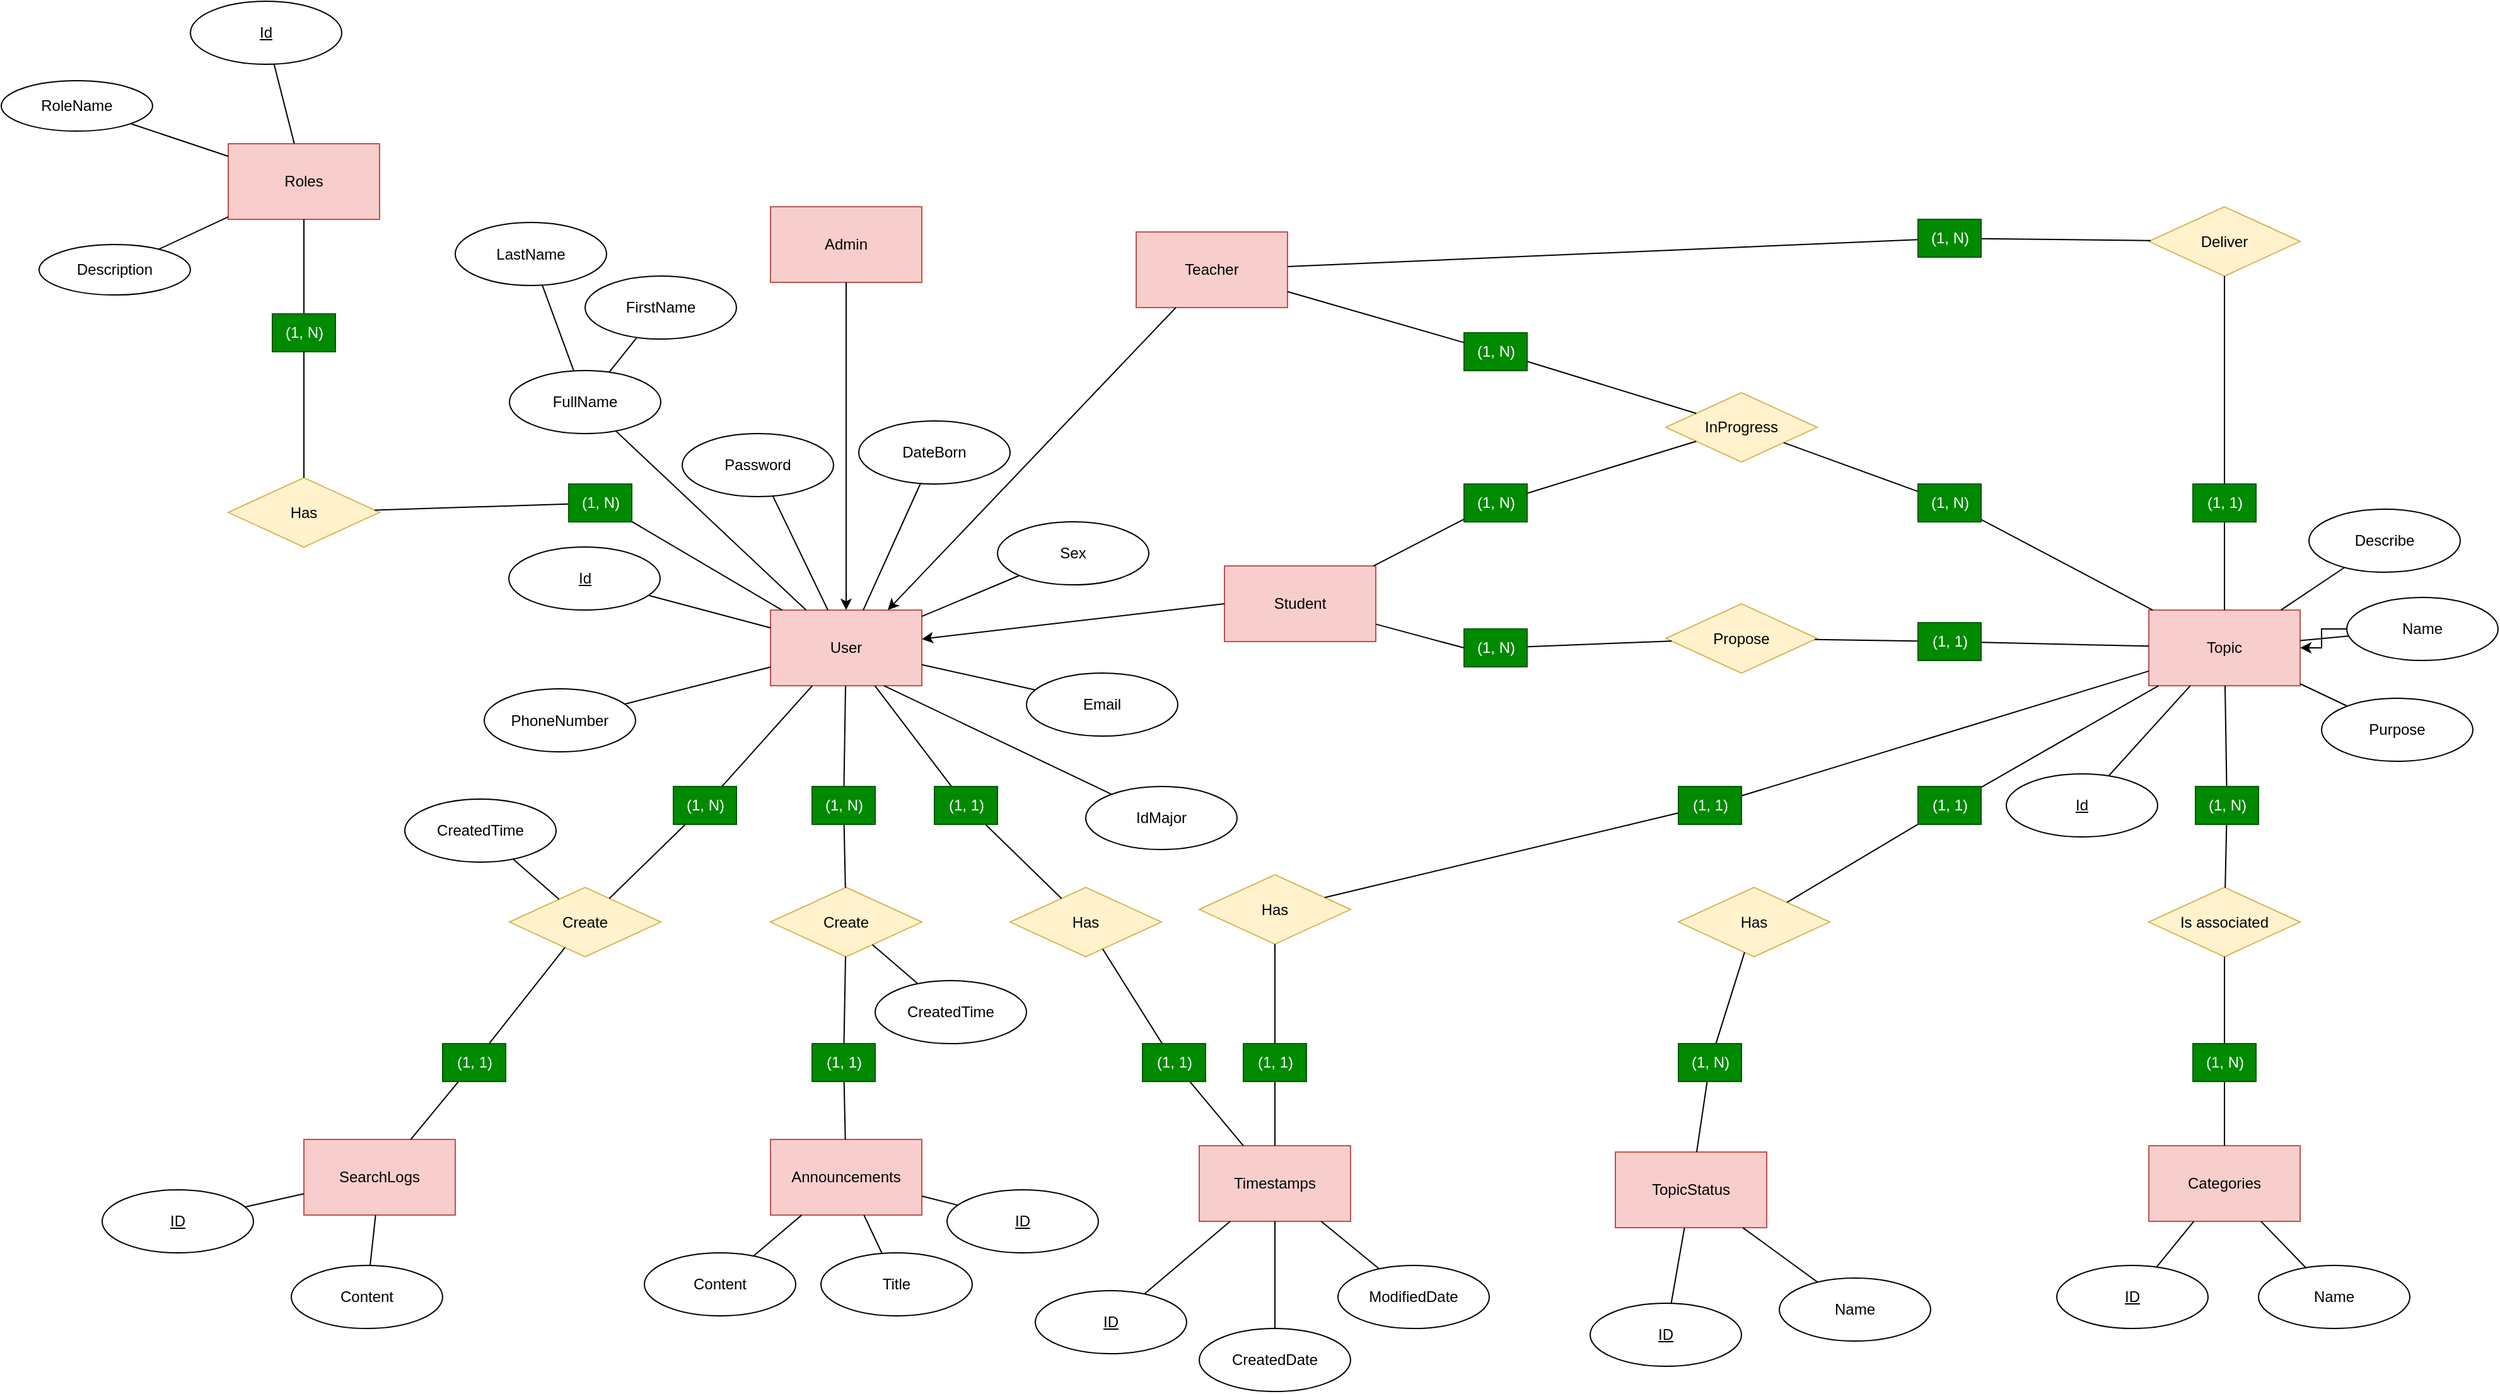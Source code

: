 <mxfile version="27.0.9">
  <diagram name="Trang-1" id="jspy14qL9236ISiQMJcs">
    <mxGraphModel dx="4851" dy="1464" grid="1" gridSize="10" guides="1" tooltips="1" connect="1" arrows="1" fold="1" page="1" pageScale="1" pageWidth="827" pageHeight="1169" math="0" shadow="0">
      <root>
        <mxCell id="0" />
        <mxCell id="1" parent="0" />
        <mxCell id="7lBcpjUwi6PKWLyO-9Ro-90" value="User" style="rounded=0;whiteSpace=wrap;html=1;fillColor=#f8cecc;strokeColor=#b85450;" parent="1" vertex="1">
          <mxGeometry x="-1700" y="543.04" width="120" height="60" as="geometry" />
        </mxCell>
        <mxCell id="7lBcpjUwi6PKWLyO-9Ro-91" value="Admin" style="rounded=0;whiteSpace=wrap;html=1;fillColor=#f8cecc;strokeColor=#b85450;" parent="1" vertex="1">
          <mxGeometry x="-1700" y="223.04" width="120" height="60" as="geometry" />
        </mxCell>
        <mxCell id="7lBcpjUwi6PKWLyO-9Ro-92" value="" style="endArrow=none;html=1;rounded=0;" parent="1" source="7lBcpjUwi6PKWLyO-9Ro-90" target="7lBcpjUwi6PKWLyO-9Ro-93" edge="1">
          <mxGeometry width="50" height="50" relative="1" as="geometry">
            <mxPoint x="-1620" y="542.04" as="sourcePoint" />
            <mxPoint x="-1520" y="503.04" as="targetPoint" />
          </mxGeometry>
        </mxCell>
        <mxCell id="7lBcpjUwi6PKWLyO-9Ro-93" value="&lt;u&gt;Id&lt;/u&gt;" style="ellipse;whiteSpace=wrap;html=1;" parent="1" vertex="1">
          <mxGeometry x="-1907.5" y="493.04" width="120" height="50" as="geometry" />
        </mxCell>
        <mxCell id="7lBcpjUwi6PKWLyO-9Ro-94" value="" style="endArrow=none;html=1;rounded=0;" parent="1" source="7lBcpjUwi6PKWLyO-9Ro-90" target="7lBcpjUwi6PKWLyO-9Ro-95" edge="1">
          <mxGeometry width="50" height="50" relative="1" as="geometry">
            <mxPoint x="-1630" y="613.04" as="sourcePoint" />
            <mxPoint x="-1540" y="703.04" as="targetPoint" />
          </mxGeometry>
        </mxCell>
        <mxCell id="7lBcpjUwi6PKWLyO-9Ro-95" value="FullName" style="ellipse;whiteSpace=wrap;html=1;" parent="1" vertex="1">
          <mxGeometry x="-1907" y="353.04" width="120" height="50" as="geometry" />
        </mxCell>
        <mxCell id="7lBcpjUwi6PKWLyO-9Ro-96" value="Email" style="ellipse;whiteSpace=wrap;html=1;" parent="1" vertex="1">
          <mxGeometry x="-1497" y="593.04" width="120" height="50" as="geometry" />
        </mxCell>
        <mxCell id="7lBcpjUwi6PKWLyO-9Ro-97" value="" style="endArrow=none;html=1;rounded=0;" parent="1" source="7lBcpjUwi6PKWLyO-9Ro-96" target="7lBcpjUwi6PKWLyO-9Ro-90" edge="1">
          <mxGeometry width="50" height="50" relative="1" as="geometry">
            <mxPoint x="-1721" y="695.04" as="sourcePoint" />
            <mxPoint x="-1670" y="603.04" as="targetPoint" />
          </mxGeometry>
        </mxCell>
        <mxCell id="7lBcpjUwi6PKWLyO-9Ro-98" value="Sex" style="ellipse;whiteSpace=wrap;html=1;" parent="1" vertex="1">
          <mxGeometry x="-1520" y="473.04" width="120" height="50" as="geometry" />
        </mxCell>
        <mxCell id="7lBcpjUwi6PKWLyO-9Ro-99" value="" style="endArrow=none;html=1;rounded=0;" parent="1" source="7lBcpjUwi6PKWLyO-9Ro-98" target="7lBcpjUwi6PKWLyO-9Ro-90" edge="1">
          <mxGeometry width="50" height="50" relative="1" as="geometry">
            <mxPoint x="-1751" y="475.04" as="sourcePoint" />
            <mxPoint x="-1657" y="533.04" as="targetPoint" />
          </mxGeometry>
        </mxCell>
        <mxCell id="7lBcpjUwi6PKWLyO-9Ro-100" value="DateBorn" style="ellipse;whiteSpace=wrap;html=1;" parent="1" vertex="1">
          <mxGeometry x="-1630" y="393.04" width="120" height="50" as="geometry" />
        </mxCell>
        <mxCell id="7lBcpjUwi6PKWLyO-9Ro-101" value="" style="endArrow=none;html=1;rounded=0;" parent="1" source="7lBcpjUwi6PKWLyO-9Ro-100" target="7lBcpjUwi6PKWLyO-9Ro-90" edge="1">
          <mxGeometry width="50" height="50" relative="1" as="geometry">
            <mxPoint x="-1791" y="655.04" as="sourcePoint" />
            <mxPoint x="-1697" y="563.04" as="targetPoint" />
          </mxGeometry>
        </mxCell>
        <mxCell id="7lBcpjUwi6PKWLyO-9Ro-104" value="Student" style="rounded=0;whiteSpace=wrap;html=1;fillColor=#f8cecc;strokeColor=#b85450;" parent="1" vertex="1">
          <mxGeometry x="-1340" y="508.04" width="120" height="60" as="geometry" />
        </mxCell>
        <mxCell id="7lBcpjUwi6PKWLyO-9Ro-105" value="Teacher" style="whiteSpace=wrap;html=1;fillColor=#f8cecc;strokeColor=#b85450;" parent="1" vertex="1">
          <mxGeometry x="-1410" y="243.04" width="120" height="60" as="geometry" />
        </mxCell>
        <mxCell id="7lBcpjUwi6PKWLyO-9Ro-106" value="" style="endArrow=none;html=1;rounded=0;" parent="1" source="7lBcpjUwi6PKWLyO-9Ro-90" target="7lBcpjUwi6PKWLyO-9Ro-107" edge="1">
          <mxGeometry width="50" height="50" relative="1" as="geometry">
            <mxPoint x="-1660" y="543.04" as="sourcePoint" />
            <mxPoint x="-1560" y="504.04" as="targetPoint" />
          </mxGeometry>
        </mxCell>
        <mxCell id="7lBcpjUwi6PKWLyO-9Ro-107" value="Password" style="ellipse;whiteSpace=wrap;html=1;" parent="1" vertex="1">
          <mxGeometry x="-1770" y="403.04" width="120" height="50" as="geometry" />
        </mxCell>
        <mxCell id="7lBcpjUwi6PKWLyO-9Ro-110" value="IdMajor" style="ellipse;whiteSpace=wrap;html=1;" parent="1" vertex="1">
          <mxGeometry x="-1450" y="683.04" width="120" height="50" as="geometry" />
        </mxCell>
        <mxCell id="7lBcpjUwi6PKWLyO-9Ro-111" value="" style="endArrow=none;html=1;rounded=0;exitX=0.75;exitY=1;exitDx=0;exitDy=0;" parent="1" source="7lBcpjUwi6PKWLyO-9Ro-90" target="7lBcpjUwi6PKWLyO-9Ro-110" edge="1">
          <mxGeometry width="50" height="50" relative="1" as="geometry">
            <mxPoint x="-1337" y="753.04" as="sourcePoint" />
            <mxPoint x="-1180" y="363.04" as="targetPoint" />
          </mxGeometry>
        </mxCell>
        <mxCell id="7lBcpjUwi6PKWLyO-9Ro-112" value="" style="endArrow=classic;html=1;rounded=0;" parent="1" source="7lBcpjUwi6PKWLyO-9Ro-105" edge="1">
          <mxGeometry width="50" height="50" relative="1" as="geometry">
            <mxPoint x="-1420" y="773.04" as="sourcePoint" />
            <mxPoint x="-1607" y="543.04" as="targetPoint" />
          </mxGeometry>
        </mxCell>
        <mxCell id="7lBcpjUwi6PKWLyO-9Ro-113" value="" style="endArrow=classic;html=1;rounded=0;exitX=0;exitY=0.5;exitDx=0;exitDy=0;" parent="1" source="7lBcpjUwi6PKWLyO-9Ro-104" target="7lBcpjUwi6PKWLyO-9Ro-90" edge="1">
          <mxGeometry width="50" height="50" relative="1" as="geometry">
            <mxPoint x="-1410" y="483.04" as="sourcePoint" />
            <mxPoint x="-1570" y="553.04" as="targetPoint" />
          </mxGeometry>
        </mxCell>
        <mxCell id="7lBcpjUwi6PKWLyO-9Ro-114" value="Deliver" style="rhombus;whiteSpace=wrap;html=1;fillColor=#fff2cc;strokeColor=#d6b656;" parent="1" vertex="1">
          <mxGeometry x="-607" y="223.04" width="120" height="55" as="geometry" />
        </mxCell>
        <mxCell id="7lBcpjUwi6PKWLyO-9Ro-115" value="" style="endArrow=classic;html=1;rounded=0;" parent="1" source="7lBcpjUwi6PKWLyO-9Ro-91" target="7lBcpjUwi6PKWLyO-9Ro-90" edge="1">
          <mxGeometry width="50" height="50" relative="1" as="geometry">
            <mxPoint x="-1397" y="483.04" as="sourcePoint" />
            <mxPoint x="-1587" y="533.04" as="targetPoint" />
          </mxGeometry>
        </mxCell>
        <mxCell id="7lBcpjUwi6PKWLyO-9Ro-116" value="Topic" style="rounded=0;whiteSpace=wrap;html=1;fillColor=#f8cecc;strokeColor=#b85450;" parent="1" vertex="1">
          <mxGeometry x="-607" y="543.04" width="120" height="60" as="geometry" />
        </mxCell>
        <mxCell id="7lBcpjUwi6PKWLyO-9Ro-117" value="" style="endArrow=none;html=1;rounded=0;" parent="1" source="7lBcpjUwi6PKWLyO-9Ro-116" target="7lBcpjUwi6PKWLyO-9Ro-118" edge="1">
          <mxGeometry width="50" height="50" relative="1" as="geometry">
            <mxPoint x="-970" y="603.04" as="sourcePoint" />
            <mxPoint x="-870" y="564.04" as="targetPoint" />
          </mxGeometry>
        </mxCell>
        <mxCell id="7lBcpjUwi6PKWLyO-9Ro-118" value="&lt;u&gt;Id&lt;/u&gt;" style="ellipse;whiteSpace=wrap;html=1;" parent="1" vertex="1">
          <mxGeometry x="-720" y="673.04" width="120" height="50" as="geometry" />
        </mxCell>
        <mxCell id="7lBcpjUwi6PKWLyO-9Ro-119" value="" style="endArrow=none;html=1;rounded=0;" parent="1" source="7lBcpjUwi6PKWLyO-9Ro-116" target="7lBcpjUwi6PKWLyO-9Ro-120" edge="1">
          <mxGeometry width="50" height="50" relative="1" as="geometry">
            <mxPoint x="-997" y="623.04" as="sourcePoint" />
            <mxPoint x="-750" y="683.04" as="targetPoint" />
          </mxGeometry>
        </mxCell>
        <mxCell id="LtdSx5ROrO8VcG1zq-1t-5" value="" style="edgeStyle=orthogonalEdgeStyle;rounded=0;orthogonalLoop=1;jettySize=auto;html=1;" parent="1" source="7lBcpjUwi6PKWLyO-9Ro-120" target="7lBcpjUwi6PKWLyO-9Ro-116" edge="1">
          <mxGeometry relative="1" as="geometry" />
        </mxCell>
        <mxCell id="7lBcpjUwi6PKWLyO-9Ro-120" value="Name" style="ellipse;whiteSpace=wrap;html=1;" parent="1" vertex="1">
          <mxGeometry x="-450" y="533.04" width="120" height="50" as="geometry" />
        </mxCell>
        <mxCell id="7lBcpjUwi6PKWLyO-9Ro-121" value="" style="endArrow=none;html=1;rounded=0;" parent="1" source="7lBcpjUwi6PKWLyO-9Ro-116" target="7lBcpjUwi6PKWLyO-9Ro-122" edge="1">
          <mxGeometry width="50" height="50" relative="1" as="geometry">
            <mxPoint x="-1107" y="643.04" as="sourcePoint" />
            <mxPoint x="-860" y="703.04" as="targetPoint" />
          </mxGeometry>
        </mxCell>
        <mxCell id="7lBcpjUwi6PKWLyO-9Ro-122" value="Purpose" style="ellipse;whiteSpace=wrap;html=1;" parent="1" vertex="1">
          <mxGeometry x="-470" y="613.04" width="120" height="50" as="geometry" />
        </mxCell>
        <mxCell id="7lBcpjUwi6PKWLyO-9Ro-123" value="" style="endArrow=none;html=1;rounded=0;" parent="1" source="7lBcpjUwi6PKWLyO-9Ro-116" target="7lBcpjUwi6PKWLyO-9Ro-124" edge="1">
          <mxGeometry width="50" height="50" relative="1" as="geometry">
            <mxPoint x="-1027" y="643.04" as="sourcePoint" />
            <mxPoint x="-920" y="733.04" as="targetPoint" />
          </mxGeometry>
        </mxCell>
        <mxCell id="7lBcpjUwi6PKWLyO-9Ro-124" value="Describe" style="ellipse;whiteSpace=wrap;html=1;" parent="1" vertex="1">
          <mxGeometry x="-480" y="463.04" width="120" height="50" as="geometry" />
        </mxCell>
        <mxCell id="7lBcpjUwi6PKWLyO-9Ro-125" value="" style="endArrow=none;html=1;rounded=0;" parent="1" source="7lBcpjUwi6PKWLyO-9Ro-204" target="7lBcpjUwi6PKWLyO-9Ro-114" edge="1">
          <mxGeometry width="50" height="50" relative="1" as="geometry">
            <mxPoint x="-1267" y="463.04" as="sourcePoint" />
            <mxPoint x="-1294" y="523.04" as="targetPoint" />
          </mxGeometry>
        </mxCell>
        <mxCell id="7lBcpjUwi6PKWLyO-9Ro-126" value="" style="endArrow=none;html=1;rounded=0;" parent="1" source="7lBcpjUwi6PKWLyO-9Ro-206" target="7lBcpjUwi6PKWLyO-9Ro-114" edge="1">
          <mxGeometry width="50" height="50" relative="1" as="geometry">
            <mxPoint x="-1047" y="573.04" as="sourcePoint" />
            <mxPoint x="-1117" y="473.04" as="targetPoint" />
          </mxGeometry>
        </mxCell>
        <mxCell id="7lBcpjUwi6PKWLyO-9Ro-127" value="InProgress" style="rhombus;whiteSpace=wrap;html=1;fillColor=#fff2cc;strokeColor=#d6b656;" parent="1" vertex="1">
          <mxGeometry x="-990" y="370.54" width="120" height="55" as="geometry" />
        </mxCell>
        <mxCell id="7lBcpjUwi6PKWLyO-9Ro-128" value="" style="endArrow=none;html=1;rounded=0;" parent="1" source="7lBcpjUwi6PKWLyO-9Ro-198" target="7lBcpjUwi6PKWLyO-9Ro-127" edge="1">
          <mxGeometry width="50" height="50" relative="1" as="geometry">
            <mxPoint x="-1417" y="550.54" as="sourcePoint" />
            <mxPoint x="-1434" y="610.54" as="targetPoint" />
          </mxGeometry>
        </mxCell>
        <mxCell id="7lBcpjUwi6PKWLyO-9Ro-129" value="" style="endArrow=none;html=1;rounded=0;" parent="1" source="7lBcpjUwi6PKWLyO-9Ro-202" target="7lBcpjUwi6PKWLyO-9Ro-127" edge="1">
          <mxGeometry width="50" height="50" relative="1" as="geometry">
            <mxPoint x="-1206.5" y="665.54" as="sourcePoint" />
            <mxPoint x="-1207.5" y="578.04" as="targetPoint" />
          </mxGeometry>
        </mxCell>
        <mxCell id="7lBcpjUwi6PKWLyO-9Ro-130" value="" style="endArrow=none;html=1;rounded=0;" parent="1" source="7lBcpjUwi6PKWLyO-9Ro-200" target="7lBcpjUwi6PKWLyO-9Ro-104" edge="1">
          <mxGeometry width="50" height="50" relative="1" as="geometry">
            <mxPoint x="-1297" y="613.04" as="sourcePoint" />
            <mxPoint x="-1330" y="723.04" as="targetPoint" />
          </mxGeometry>
        </mxCell>
        <mxCell id="7lBcpjUwi6PKWLyO-9Ro-131" value="Propose" style="rhombus;whiteSpace=wrap;html=1;fillColor=#fff2cc;strokeColor=#d6b656;" parent="1" vertex="1">
          <mxGeometry x="-990" y="538.04" width="120" height="55" as="geometry" />
        </mxCell>
        <mxCell id="7lBcpjUwi6PKWLyO-9Ro-132" value="" style="endArrow=none;html=1;rounded=0;" parent="1" source="7lBcpjUwi6PKWLyO-9Ro-208" target="7lBcpjUwi6PKWLyO-9Ro-131" edge="1">
          <mxGeometry width="50" height="50" relative="1" as="geometry">
            <mxPoint x="-1270" y="720.54" as="sourcePoint" />
            <mxPoint x="-1287" y="780.54" as="targetPoint" />
          </mxGeometry>
        </mxCell>
        <mxCell id="7lBcpjUwi6PKWLyO-9Ro-133" value="" style="endArrow=none;html=1;rounded=0;" parent="1" source="7lBcpjUwi6PKWLyO-9Ro-210" target="7lBcpjUwi6PKWLyO-9Ro-116" edge="1">
          <mxGeometry width="50" height="50" relative="1" as="geometry">
            <mxPoint x="-1057" y="693.04" as="sourcePoint" />
            <mxPoint x="-1060.5" y="608.04" as="targetPoint" />
          </mxGeometry>
        </mxCell>
        <mxCell id="7lBcpjUwi6PKWLyO-9Ro-134" value="Announcements" style="rounded=0;whiteSpace=wrap;html=1;fillColor=#f8cecc;strokeColor=#b85450;" parent="1" vertex="1">
          <mxGeometry x="-1700" y="963.04" width="120" height="60" as="geometry" />
        </mxCell>
        <mxCell id="7lBcpjUwi6PKWLyO-9Ro-135" value="" style="endArrow=none;html=1;rounded=0;" parent="1" source="7lBcpjUwi6PKWLyO-9Ro-134" target="7lBcpjUwi6PKWLyO-9Ro-136" edge="1">
          <mxGeometry width="50" height="50" relative="1" as="geometry">
            <mxPoint x="-1483" y="863.04" as="sourcePoint" />
            <mxPoint x="-1273" y="953.04" as="targetPoint" />
          </mxGeometry>
        </mxCell>
        <mxCell id="7lBcpjUwi6PKWLyO-9Ro-136" value="&lt;u&gt;ID&lt;/u&gt;" style="ellipse;whiteSpace=wrap;html=1;" parent="1" vertex="1">
          <mxGeometry x="-1560" y="1003.04" width="120" height="50" as="geometry" />
        </mxCell>
        <mxCell id="7lBcpjUwi6PKWLyO-9Ro-137" value="Create" style="rhombus;whiteSpace=wrap;html=1;fillColor=#fff2cc;strokeColor=#d6b656;" parent="1" vertex="1">
          <mxGeometry x="-1700" y="763.04" width="120" height="55" as="geometry" />
        </mxCell>
        <mxCell id="7lBcpjUwi6PKWLyO-9Ro-138" value="" style="endArrow=none;html=1;rounded=0;" parent="1" source="7lBcpjUwi6PKWLyO-9Ro-134" target="7lBcpjUwi6PKWLyO-9Ro-141" edge="1">
          <mxGeometry width="50" height="50" relative="1" as="geometry">
            <mxPoint x="-1510" y="883.04" as="sourcePoint" />
            <mxPoint x="-1510" y="953.04" as="targetPoint" />
          </mxGeometry>
        </mxCell>
        <mxCell id="7lBcpjUwi6PKWLyO-9Ro-139" value="" style="endArrow=none;html=1;rounded=0;" parent="1" source="7lBcpjUwi6PKWLyO-9Ro-150" target="7lBcpjUwi6PKWLyO-9Ro-137" edge="1">
          <mxGeometry width="50" height="50" relative="1" as="geometry">
            <mxPoint x="-1593" y="597.04" as="sourcePoint" />
            <mxPoint x="-1538" y="692.04" as="targetPoint" />
          </mxGeometry>
        </mxCell>
        <mxCell id="7lBcpjUwi6PKWLyO-9Ro-140" value="" style="endArrow=none;html=1;rounded=0;" parent="1" source="7lBcpjUwi6PKWLyO-9Ro-152" target="7lBcpjUwi6PKWLyO-9Ro-134" edge="1">
          <mxGeometry width="50" height="50" relative="1" as="geometry">
            <mxPoint x="-1510" y="763.04" as="sourcePoint" />
            <mxPoint x="-1530" y="874.04" as="targetPoint" />
          </mxGeometry>
        </mxCell>
        <mxCell id="7lBcpjUwi6PKWLyO-9Ro-141" value="Title" style="ellipse;whiteSpace=wrap;html=1;" parent="1" vertex="1">
          <mxGeometry x="-1660" y="1053.04" width="120" height="50" as="geometry" />
        </mxCell>
        <mxCell id="7lBcpjUwi6PKWLyO-9Ro-142" value="" style="endArrow=none;html=1;rounded=0;" parent="1" source="7lBcpjUwi6PKWLyO-9Ro-134" target="7lBcpjUwi6PKWLyO-9Ro-143" edge="1">
          <mxGeometry width="50" height="50" relative="1" as="geometry">
            <mxPoint x="-1545" y="863.04" as="sourcePoint" />
            <mxPoint x="-1563" y="934.04" as="targetPoint" />
          </mxGeometry>
        </mxCell>
        <mxCell id="7lBcpjUwi6PKWLyO-9Ro-143" value="Content" style="ellipse;whiteSpace=wrap;html=1;" parent="1" vertex="1">
          <mxGeometry x="-1800" y="1053.04" width="120" height="50" as="geometry" />
        </mxCell>
        <mxCell id="7lBcpjUwi6PKWLyO-9Ro-144" value="" style="endArrow=none;html=1;rounded=0;" parent="1" source="7lBcpjUwi6PKWLyO-9Ro-137" target="7lBcpjUwi6PKWLyO-9Ro-145" edge="1">
          <mxGeometry width="50" height="50" relative="1" as="geometry">
            <mxPoint x="-1475" y="713.04" as="sourcePoint" />
            <mxPoint x="-1493" y="784.04" as="targetPoint" />
          </mxGeometry>
        </mxCell>
        <mxCell id="7lBcpjUwi6PKWLyO-9Ro-145" value="CreatedTime" style="ellipse;whiteSpace=wrap;html=1;" parent="1" vertex="1">
          <mxGeometry x="-1617" y="837.04" width="120" height="50" as="geometry" />
        </mxCell>
        <mxCell id="7lBcpjUwi6PKWLyO-9Ro-151" value="" style="endArrow=none;html=1;rounded=0;" parent="1" source="7lBcpjUwi6PKWLyO-9Ro-90" target="7lBcpjUwi6PKWLyO-9Ro-150" edge="1">
          <mxGeometry width="50" height="50" relative="1" as="geometry">
            <mxPoint x="-1640" y="603.04" as="sourcePoint" />
            <mxPoint x="-1640" y="763.04" as="targetPoint" />
          </mxGeometry>
        </mxCell>
        <mxCell id="7lBcpjUwi6PKWLyO-9Ro-150" value="(1, N)" style="text;html=1;align=center;verticalAlign=middle;resizable=0;points=[];autosize=1;strokeColor=#005700;fillColor=#008a00;fontColor=#ffffff;" parent="1" vertex="1">
          <mxGeometry x="-1667" y="683.04" width="50" height="30" as="geometry" />
        </mxCell>
        <mxCell id="7lBcpjUwi6PKWLyO-9Ro-153" value="" style="endArrow=none;html=1;rounded=0;" parent="1" source="7lBcpjUwi6PKWLyO-9Ro-137" target="7lBcpjUwi6PKWLyO-9Ro-152" edge="1">
          <mxGeometry width="50" height="50" relative="1" as="geometry">
            <mxPoint x="-1640" y="818.04" as="sourcePoint" />
            <mxPoint x="-1640" y="963.04" as="targetPoint" />
          </mxGeometry>
        </mxCell>
        <mxCell id="7lBcpjUwi6PKWLyO-9Ro-152" value="(1, 1)" style="text;html=1;align=center;verticalAlign=middle;resizable=0;points=[];autosize=1;strokeColor=#005700;fillColor=#008a00;fontColor=#ffffff;" parent="1" vertex="1">
          <mxGeometry x="-1667" y="887.04" width="50" height="30" as="geometry" />
        </mxCell>
        <mxCell id="7lBcpjUwi6PKWLyO-9Ro-154" value="Timestamps" style="rounded=0;whiteSpace=wrap;html=1;fillColor=#f8cecc;strokeColor=#b85450;" parent="1" vertex="1">
          <mxGeometry x="-1360" y="968.04" width="120" height="60" as="geometry" />
        </mxCell>
        <mxCell id="7lBcpjUwi6PKWLyO-9Ro-155" value="&lt;u&gt;ID&lt;/u&gt;" style="ellipse;whiteSpace=wrap;html=1;" parent="1" vertex="1">
          <mxGeometry x="-1490" y="1083.04" width="120" height="50" as="geometry" />
        </mxCell>
        <mxCell id="7lBcpjUwi6PKWLyO-9Ro-156" value="CreatedDate" style="ellipse;whiteSpace=wrap;html=1;" parent="1" vertex="1">
          <mxGeometry x="-1360" y="1113.04" width="120" height="50" as="geometry" />
        </mxCell>
        <mxCell id="7lBcpjUwi6PKWLyO-9Ro-157" value="ModifiedDate" style="ellipse;whiteSpace=wrap;html=1;" parent="1" vertex="1">
          <mxGeometry x="-1250" y="1063.04" width="120" height="50" as="geometry" />
        </mxCell>
        <mxCell id="7lBcpjUwi6PKWLyO-9Ro-158" value="" style="endArrow=none;html=1;rounded=0;" parent="1" source="7lBcpjUwi6PKWLyO-9Ro-154" target="7lBcpjUwi6PKWLyO-9Ro-155" edge="1">
          <mxGeometry width="50" height="50" relative="1" as="geometry">
            <mxPoint x="-1220" y="1023.04" as="sourcePoint" />
            <mxPoint x="-1170" y="973.04" as="targetPoint" />
          </mxGeometry>
        </mxCell>
        <mxCell id="7lBcpjUwi6PKWLyO-9Ro-159" value="" style="endArrow=none;html=1;rounded=0;" parent="1" source="7lBcpjUwi6PKWLyO-9Ro-154" target="7lBcpjUwi6PKWLyO-9Ro-157" edge="1">
          <mxGeometry width="50" height="50" relative="1" as="geometry">
            <mxPoint x="-1302" y="1043.04" as="sourcePoint" />
            <mxPoint x="-1347" y="1104.04" as="targetPoint" />
          </mxGeometry>
        </mxCell>
        <mxCell id="7lBcpjUwi6PKWLyO-9Ro-160" value="" style="endArrow=none;html=1;rounded=0;" parent="1" source="7lBcpjUwi6PKWLyO-9Ro-154" target="7lBcpjUwi6PKWLyO-9Ro-156" edge="1">
          <mxGeometry width="50" height="50" relative="1" as="geometry">
            <mxPoint x="-1292" y="1053.04" as="sourcePoint" />
            <mxPoint x="-1337" y="1114.04" as="targetPoint" />
          </mxGeometry>
        </mxCell>
        <mxCell id="7lBcpjUwi6PKWLyO-9Ro-162" value="Has" style="rhombus;whiteSpace=wrap;html=1;fillColor=#fff2cc;strokeColor=#d6b656;" parent="1" vertex="1">
          <mxGeometry x="-1510" y="763.04" width="120" height="55" as="geometry" />
        </mxCell>
        <mxCell id="7lBcpjUwi6PKWLyO-9Ro-163" value="" style="endArrow=none;html=1;rounded=0;" parent="1" source="7lBcpjUwi6PKWLyO-9Ro-165" target="7lBcpjUwi6PKWLyO-9Ro-162" edge="1">
          <mxGeometry width="50" height="50" relative="1" as="geometry">
            <mxPoint x="-1307" y="1038.04" as="sourcePoint" />
            <mxPoint x="-1356" y="1124.04" as="targetPoint" />
          </mxGeometry>
        </mxCell>
        <mxCell id="7lBcpjUwi6PKWLyO-9Ro-164" value="" style="endArrow=none;html=1;rounded=0;" parent="1" source="7lBcpjUwi6PKWLyO-9Ro-167" target="7lBcpjUwi6PKWLyO-9Ro-162" edge="1">
          <mxGeometry width="50" height="50" relative="1" as="geometry">
            <mxPoint x="-1297" y="1048.04" as="sourcePoint" />
            <mxPoint x="-1346" y="1134.04" as="targetPoint" />
          </mxGeometry>
        </mxCell>
        <mxCell id="7lBcpjUwi6PKWLyO-9Ro-166" value="" style="endArrow=none;html=1;rounded=0;" parent="1" source="7lBcpjUwi6PKWLyO-9Ro-90" target="7lBcpjUwi6PKWLyO-9Ro-165" edge="1">
          <mxGeometry width="50" height="50" relative="1" as="geometry">
            <mxPoint x="-1615" y="603.04" as="sourcePoint" />
            <mxPoint x="-1486" y="761.04" as="targetPoint" />
          </mxGeometry>
        </mxCell>
        <mxCell id="7lBcpjUwi6PKWLyO-9Ro-165" value="(1, 1)" style="text;html=1;align=center;verticalAlign=middle;resizable=0;points=[];autosize=1;strokeColor=#005700;fillColor=#008a00;fontColor=#ffffff;" parent="1" vertex="1">
          <mxGeometry x="-1570" y="683.04" width="50" height="30" as="geometry" />
        </mxCell>
        <mxCell id="7lBcpjUwi6PKWLyO-9Ro-168" value="" style="endArrow=none;html=1;rounded=0;" parent="1" source="7lBcpjUwi6PKWLyO-9Ro-154" target="7lBcpjUwi6PKWLyO-9Ro-167" edge="1">
          <mxGeometry width="50" height="50" relative="1" as="geometry">
            <mxPoint x="-1323" y="968.04" as="sourcePoint" />
            <mxPoint x="-1454" y="801.04" as="targetPoint" />
          </mxGeometry>
        </mxCell>
        <mxCell id="7lBcpjUwi6PKWLyO-9Ro-167" value="(1, 1)" style="text;html=1;align=center;verticalAlign=middle;resizable=0;points=[];autosize=1;strokeColor=#005700;fillColor=#008a00;fontColor=#ffffff;" parent="1" vertex="1">
          <mxGeometry x="-1405" y="887.04" width="50" height="30" as="geometry" />
        </mxCell>
        <mxCell id="7lBcpjUwi6PKWLyO-9Ro-169" value="LastName" style="ellipse;whiteSpace=wrap;html=1;" parent="1" vertex="1">
          <mxGeometry x="-1950" y="235.54" width="120" height="50" as="geometry" />
        </mxCell>
        <mxCell id="7lBcpjUwi6PKWLyO-9Ro-170" value="FirstName" style="ellipse;whiteSpace=wrap;html=1;" parent="1" vertex="1">
          <mxGeometry x="-1847" y="278.04" width="120" height="50" as="geometry" />
        </mxCell>
        <mxCell id="7lBcpjUwi6PKWLyO-9Ro-171" value="" style="endArrow=none;html=1;rounded=0;" parent="1" source="7lBcpjUwi6PKWLyO-9Ro-95" target="7lBcpjUwi6PKWLyO-9Ro-169" edge="1">
          <mxGeometry width="50" height="50" relative="1" as="geometry">
            <mxPoint x="-1780" y="673.04" as="sourcePoint" />
            <mxPoint x="-1730" y="623.04" as="targetPoint" />
          </mxGeometry>
        </mxCell>
        <mxCell id="7lBcpjUwi6PKWLyO-9Ro-172" value="" style="endArrow=none;html=1;rounded=0;" parent="1" source="7lBcpjUwi6PKWLyO-9Ro-95" target="7lBcpjUwi6PKWLyO-9Ro-170" edge="1">
          <mxGeometry width="50" height="50" relative="1" as="geometry">
            <mxPoint x="-1780" y="673.04" as="sourcePoint" />
            <mxPoint x="-1730" y="623.04" as="targetPoint" />
          </mxGeometry>
        </mxCell>
        <mxCell id="7lBcpjUwi6PKWLyO-9Ro-173" value="Roles" style="rounded=0;whiteSpace=wrap;html=1;fillColor=#f8cecc;strokeColor=#b85450;" parent="1" vertex="1">
          <mxGeometry x="-2130" y="173.04" width="120" height="60" as="geometry" />
        </mxCell>
        <mxCell id="7lBcpjUwi6PKWLyO-9Ro-174" value="Has" style="rhombus;whiteSpace=wrap;html=1;fillColor=#fff2cc;strokeColor=#d6b656;" parent="1" vertex="1">
          <mxGeometry x="-1360" y="753.04" width="120" height="55" as="geometry" />
        </mxCell>
        <mxCell id="7lBcpjUwi6PKWLyO-9Ro-175" value="" style="endArrow=none;html=1;rounded=0;" parent="1" source="7lBcpjUwi6PKWLyO-9Ro-179" target="7lBcpjUwi6PKWLyO-9Ro-116" edge="1">
          <mxGeometry width="50" height="50" relative="1" as="geometry">
            <mxPoint x="-1379" y="897.04" as="sourcePoint" />
            <mxPoint x="-1427" y="822.04" as="targetPoint" />
          </mxGeometry>
        </mxCell>
        <mxCell id="7lBcpjUwi6PKWLyO-9Ro-176" value="" style="endArrow=none;html=1;rounded=0;" parent="1" source="7lBcpjUwi6PKWLyO-9Ro-177" target="7lBcpjUwi6PKWLyO-9Ro-174" edge="1">
          <mxGeometry width="50" height="50" relative="1" as="geometry">
            <mxPoint x="-1369" y="907.04" as="sourcePoint" />
            <mxPoint x="-1417" y="832.04" as="targetPoint" />
          </mxGeometry>
        </mxCell>
        <mxCell id="7lBcpjUwi6PKWLyO-9Ro-178" value="" style="endArrow=none;html=1;rounded=0;" parent="1" source="7lBcpjUwi6PKWLyO-9Ro-154" target="7lBcpjUwi6PKWLyO-9Ro-177" edge="1">
          <mxGeometry width="50" height="50" relative="1" as="geometry">
            <mxPoint x="-1243" y="968.04" as="sourcePoint" />
            <mxPoint x="-968" y="824.04" as="targetPoint" />
          </mxGeometry>
        </mxCell>
        <mxCell id="7lBcpjUwi6PKWLyO-9Ro-177" value="(1, 1)" style="text;html=1;align=center;verticalAlign=middle;resizable=0;points=[];autosize=1;strokeColor=#005700;fillColor=#008a00;fontColor=#ffffff;" parent="1" vertex="1">
          <mxGeometry x="-1325" y="887.04" width="50" height="30" as="geometry" />
        </mxCell>
        <mxCell id="7lBcpjUwi6PKWLyO-9Ro-180" value="" style="endArrow=none;html=1;rounded=0;" parent="1" source="7lBcpjUwi6PKWLyO-9Ro-174" target="7lBcpjUwi6PKWLyO-9Ro-179" edge="1">
          <mxGeometry width="50" height="50" relative="1" as="geometry">
            <mxPoint x="-914" y="794.04" as="sourcePoint" />
            <mxPoint x="-597" y="603.04" as="targetPoint" />
          </mxGeometry>
        </mxCell>
        <mxCell id="7lBcpjUwi6PKWLyO-9Ro-179" value="(1, 1)" style="text;html=1;align=center;verticalAlign=middle;resizable=0;points=[];autosize=1;strokeColor=#005700;fillColor=#008a00;fontColor=#ffffff;" parent="1" vertex="1">
          <mxGeometry x="-980" y="683.04" width="50" height="30" as="geometry" />
        </mxCell>
        <mxCell id="7lBcpjUwi6PKWLyO-9Ro-181" value="RoleName" style="ellipse;whiteSpace=wrap;html=1;" parent="1" vertex="1">
          <mxGeometry x="-2310" y="123.04" width="120" height="40" as="geometry" />
        </mxCell>
        <mxCell id="7lBcpjUwi6PKWLyO-9Ro-182" value="&lt;u&gt;Id&lt;/u&gt;" style="ellipse;whiteSpace=wrap;html=1;" parent="1" vertex="1">
          <mxGeometry x="-2160" y="60" width="120" height="50" as="geometry" />
        </mxCell>
        <mxCell id="7lBcpjUwi6PKWLyO-9Ro-185" value="Description" style="ellipse;whiteSpace=wrap;html=1;" parent="1" vertex="1">
          <mxGeometry x="-2280" y="253.04" width="120" height="40" as="geometry" />
        </mxCell>
        <mxCell id="7lBcpjUwi6PKWLyO-9Ro-187" value="" style="endArrow=none;html=1;rounded=0;" parent="1" source="7lBcpjUwi6PKWLyO-9Ro-173" target="7lBcpjUwi6PKWLyO-9Ro-181" edge="1">
          <mxGeometry width="50" height="50" relative="1" as="geometry">
            <mxPoint x="-2490" y="283.04" as="sourcePoint" />
            <mxPoint x="-2440" y="233.04" as="targetPoint" />
          </mxGeometry>
        </mxCell>
        <mxCell id="7lBcpjUwi6PKWLyO-9Ro-188" value="" style="endArrow=none;html=1;rounded=0;" parent="1" source="7lBcpjUwi6PKWLyO-9Ro-185" target="7lBcpjUwi6PKWLyO-9Ro-173" edge="1">
          <mxGeometry width="50" height="50" relative="1" as="geometry">
            <mxPoint x="-2490" y="283.04" as="sourcePoint" />
            <mxPoint x="-2440" y="233.04" as="targetPoint" />
          </mxGeometry>
        </mxCell>
        <mxCell id="7lBcpjUwi6PKWLyO-9Ro-189" value="" style="endArrow=none;html=1;rounded=0;" parent="1" source="7lBcpjUwi6PKWLyO-9Ro-173" target="7lBcpjUwi6PKWLyO-9Ro-182" edge="1">
          <mxGeometry width="50" height="50" relative="1" as="geometry">
            <mxPoint x="-2490" y="283.04" as="sourcePoint" />
            <mxPoint x="-2440" y="233.04" as="targetPoint" />
          </mxGeometry>
        </mxCell>
        <mxCell id="7lBcpjUwi6PKWLyO-9Ro-191" value="Has" style="rhombus;whiteSpace=wrap;html=1;fillColor=#fff2cc;strokeColor=#d6b656;" parent="1" vertex="1">
          <mxGeometry x="-2130" y="438.04" width="120" height="55" as="geometry" />
        </mxCell>
        <mxCell id="7lBcpjUwi6PKWLyO-9Ro-192" value="" style="endArrow=none;html=1;rounded=0;" parent="1" source="7lBcpjUwi6PKWLyO-9Ro-194" target="7lBcpjUwi6PKWLyO-9Ro-173" edge="1">
          <mxGeometry width="50" height="50" relative="1" as="geometry">
            <mxPoint x="-1960" y="533.04" as="sourcePoint" />
            <mxPoint x="-1910" y="483.04" as="targetPoint" />
          </mxGeometry>
        </mxCell>
        <mxCell id="7lBcpjUwi6PKWLyO-9Ro-193" value="" style="endArrow=none;html=1;rounded=0;" parent="1" source="7lBcpjUwi6PKWLyO-9Ro-196" target="7lBcpjUwi6PKWLyO-9Ro-191" edge="1">
          <mxGeometry width="50" height="50" relative="1" as="geometry">
            <mxPoint x="-1960" y="533.04" as="sourcePoint" />
            <mxPoint x="-1910" y="483.04" as="targetPoint" />
          </mxGeometry>
        </mxCell>
        <mxCell id="7lBcpjUwi6PKWLyO-9Ro-195" value="" style="endArrow=none;html=1;rounded=0;" parent="1" source="7lBcpjUwi6PKWLyO-9Ro-191" target="7lBcpjUwi6PKWLyO-9Ro-194" edge="1">
          <mxGeometry width="50" height="50" relative="1" as="geometry">
            <mxPoint x="-1959" y="376.04" as="sourcePoint" />
            <mxPoint x="-2160" y="279.04" as="targetPoint" />
          </mxGeometry>
        </mxCell>
        <mxCell id="7lBcpjUwi6PKWLyO-9Ro-194" value="(1, N)" style="text;html=1;align=center;verticalAlign=middle;resizable=0;points=[];autosize=1;strokeColor=#005700;fillColor=#008a00;fontColor=#ffffff;" parent="1" vertex="1">
          <mxGeometry x="-2095" y="308.04" width="50" height="30" as="geometry" />
        </mxCell>
        <mxCell id="7lBcpjUwi6PKWLyO-9Ro-197" value="" style="endArrow=none;html=1;rounded=0;" parent="1" source="7lBcpjUwi6PKWLyO-9Ro-90" target="7lBcpjUwi6PKWLyO-9Ro-196" edge="1">
          <mxGeometry width="50" height="50" relative="1" as="geometry">
            <mxPoint x="-1688" y="543.04" as="sourcePoint" />
            <mxPoint x="-1905" y="406.04" as="targetPoint" />
          </mxGeometry>
        </mxCell>
        <mxCell id="7lBcpjUwi6PKWLyO-9Ro-196" value="(1, N)" style="text;html=1;align=center;verticalAlign=middle;resizable=0;points=[];autosize=1;strokeColor=#005700;fillColor=#008a00;fontColor=#ffffff;" parent="1" vertex="1">
          <mxGeometry x="-1860" y="443.04" width="50" height="30" as="geometry" />
        </mxCell>
        <mxCell id="7lBcpjUwi6PKWLyO-9Ro-199" value="" style="endArrow=none;html=1;rounded=0;" parent="1" source="7lBcpjUwi6PKWLyO-9Ro-105" target="7lBcpjUwi6PKWLyO-9Ro-198" edge="1">
          <mxGeometry width="50" height="50" relative="1" as="geometry">
            <mxPoint x="-1240" y="277.04" as="sourcePoint" />
            <mxPoint x="-962" y="385.04" as="targetPoint" />
          </mxGeometry>
        </mxCell>
        <mxCell id="7lBcpjUwi6PKWLyO-9Ro-198" value="(1, N)" style="text;html=1;align=center;verticalAlign=middle;resizable=0;points=[];autosize=1;strokeColor=#005700;fillColor=#008a00;fontColor=#ffffff;" parent="1" vertex="1">
          <mxGeometry x="-1150" y="323.04" width="50" height="30" as="geometry" />
        </mxCell>
        <mxCell id="7lBcpjUwi6PKWLyO-9Ro-201" value="" style="endArrow=none;html=1;rounded=0;" parent="1" source="7lBcpjUwi6PKWLyO-9Ro-127" target="7lBcpjUwi6PKWLyO-9Ro-200" edge="1">
          <mxGeometry width="50" height="50" relative="1" as="geometry">
            <mxPoint x="-960" y="412.04" as="sourcePoint" />
            <mxPoint x="-1240" y="545.04" as="targetPoint" />
          </mxGeometry>
        </mxCell>
        <mxCell id="7lBcpjUwi6PKWLyO-9Ro-200" value="(1, N)" style="text;html=1;align=center;verticalAlign=middle;resizable=0;points=[];autosize=1;strokeColor=#005700;fillColor=#008a00;fontColor=#ffffff;" parent="1" vertex="1">
          <mxGeometry x="-1150" y="443.04" width="50" height="30" as="geometry" />
        </mxCell>
        <mxCell id="7lBcpjUwi6PKWLyO-9Ro-203" value="" style="endArrow=none;html=1;rounded=0;" parent="1" source="7lBcpjUwi6PKWLyO-9Ro-116" target="7lBcpjUwi6PKWLyO-9Ro-202" edge="1">
          <mxGeometry width="50" height="50" relative="1" as="geometry">
            <mxPoint x="-607" y="546.04" as="sourcePoint" />
            <mxPoint x="-900" y="412.04" as="targetPoint" />
          </mxGeometry>
        </mxCell>
        <mxCell id="7lBcpjUwi6PKWLyO-9Ro-202" value="(1, N)" style="text;html=1;align=center;verticalAlign=middle;resizable=0;points=[];autosize=1;strokeColor=#005700;fillColor=#008a00;fontColor=#ffffff;" parent="1" vertex="1">
          <mxGeometry x="-790" y="443.04" width="50" height="30" as="geometry" />
        </mxCell>
        <mxCell id="7lBcpjUwi6PKWLyO-9Ro-205" value="" style="endArrow=none;html=1;rounded=0;" parent="1" source="7lBcpjUwi6PKWLyO-9Ro-105" target="7lBcpjUwi6PKWLyO-9Ro-204" edge="1">
          <mxGeometry width="50" height="50" relative="1" as="geometry">
            <mxPoint x="-1240" y="253.04" as="sourcePoint" />
            <mxPoint x="-607" y="251.04" as="targetPoint" />
          </mxGeometry>
        </mxCell>
        <mxCell id="7lBcpjUwi6PKWLyO-9Ro-204" value="(1, N)" style="text;html=1;align=center;verticalAlign=middle;resizable=0;points=[];autosize=1;strokeColor=#005700;fillColor=#008a00;fontColor=#ffffff;" parent="1" vertex="1">
          <mxGeometry x="-790" y="233.04" width="50" height="30" as="geometry" />
        </mxCell>
        <mxCell id="7lBcpjUwi6PKWLyO-9Ro-207" value="" style="endArrow=none;html=1;rounded=0;" parent="1" source="7lBcpjUwi6PKWLyO-9Ro-116" target="7lBcpjUwi6PKWLyO-9Ro-206" edge="1">
          <mxGeometry width="50" height="50" relative="1" as="geometry">
            <mxPoint x="-547" y="543.04" as="sourcePoint" />
            <mxPoint x="-547" y="278.04" as="targetPoint" />
          </mxGeometry>
        </mxCell>
        <mxCell id="7lBcpjUwi6PKWLyO-9Ro-206" value="(1, 1)" style="text;html=1;align=center;verticalAlign=middle;resizable=0;points=[];autosize=1;strokeColor=#005700;fillColor=#008a00;fontColor=#ffffff;" parent="1" vertex="1">
          <mxGeometry x="-572" y="443.04" width="50" height="30" as="geometry" />
        </mxCell>
        <mxCell id="7lBcpjUwi6PKWLyO-9Ro-209" value="" style="endArrow=none;html=1;rounded=0;" parent="1" source="7lBcpjUwi6PKWLyO-9Ro-104" edge="1">
          <mxGeometry width="50" height="50" relative="1" as="geometry">
            <mxPoint x="-1240" y="573.04" as="sourcePoint" />
            <mxPoint x="-1150" y="573.04" as="targetPoint" />
          </mxGeometry>
        </mxCell>
        <mxCell id="7lBcpjUwi6PKWLyO-9Ro-208" value="(1, N)" style="text;html=1;align=center;verticalAlign=middle;resizable=0;points=[];autosize=1;strokeColor=#005700;fillColor=#008a00;fontColor=#ffffff;" parent="1" vertex="1">
          <mxGeometry x="-1150" y="558.04" width="50" height="30" as="geometry" />
        </mxCell>
        <mxCell id="7lBcpjUwi6PKWLyO-9Ro-211" value="" style="endArrow=none;html=1;rounded=0;" parent="1" source="7lBcpjUwi6PKWLyO-9Ro-131" target="7lBcpjUwi6PKWLyO-9Ro-210" edge="1">
          <mxGeometry width="50" height="50" relative="1" as="geometry">
            <mxPoint x="-870" y="573.04" as="sourcePoint" />
            <mxPoint x="-607" y="573.04" as="targetPoint" />
          </mxGeometry>
        </mxCell>
        <mxCell id="7lBcpjUwi6PKWLyO-9Ro-210" value="(1, 1)" style="text;html=1;align=center;verticalAlign=middle;resizable=0;points=[];autosize=1;strokeColor=#005700;fillColor=#008a00;fontColor=#ffffff;" parent="1" vertex="1">
          <mxGeometry x="-790" y="553.04" width="50" height="30" as="geometry" />
        </mxCell>
        <mxCell id="7lBcpjUwi6PKWLyO-9Ro-213" value="TopicStatus" style="rounded=0;whiteSpace=wrap;html=1;fillColor=#f8cecc;strokeColor=#b85450;" parent="1" vertex="1">
          <mxGeometry x="-1030" y="973.04" width="120" height="60" as="geometry" />
        </mxCell>
        <mxCell id="7lBcpjUwi6PKWLyO-9Ro-214" value="&lt;u&gt;ID&lt;/u&gt;" style="ellipse;whiteSpace=wrap;html=1;" parent="1" vertex="1">
          <mxGeometry x="-1050" y="1093.04" width="120" height="50" as="geometry" />
        </mxCell>
        <mxCell id="7lBcpjUwi6PKWLyO-9Ro-215" value="Name" style="ellipse;whiteSpace=wrap;html=1;" parent="1" vertex="1">
          <mxGeometry x="-900" y="1073.04" width="120" height="50" as="geometry" />
        </mxCell>
        <mxCell id="7lBcpjUwi6PKWLyO-9Ro-216" value="" style="endArrow=none;html=1;rounded=0;" parent="1" source="7lBcpjUwi6PKWLyO-9Ro-214" target="7lBcpjUwi6PKWLyO-9Ro-213" edge="1">
          <mxGeometry width="50" height="50" relative="1" as="geometry">
            <mxPoint x="-800" y="1103.04" as="sourcePoint" />
            <mxPoint x="-750" y="1053.04" as="targetPoint" />
          </mxGeometry>
        </mxCell>
        <mxCell id="7lBcpjUwi6PKWLyO-9Ro-218" value="" style="endArrow=none;html=1;rounded=0;" parent="1" source="7lBcpjUwi6PKWLyO-9Ro-215" target="7lBcpjUwi6PKWLyO-9Ro-213" edge="1">
          <mxGeometry width="50" height="50" relative="1" as="geometry">
            <mxPoint x="-800" y="1103.04" as="sourcePoint" />
            <mxPoint x="-750" y="1053.04" as="targetPoint" />
          </mxGeometry>
        </mxCell>
        <mxCell id="7lBcpjUwi6PKWLyO-9Ro-219" value="Has" style="rhombus;whiteSpace=wrap;html=1;fillColor=#fff2cc;strokeColor=#d6b656;" parent="1" vertex="1">
          <mxGeometry x="-980" y="763.04" width="120" height="55" as="geometry" />
        </mxCell>
        <mxCell id="7lBcpjUwi6PKWLyO-9Ro-220" value="" style="endArrow=none;html=1;rounded=0;" parent="1" source="7lBcpjUwi6PKWLyO-9Ro-222" target="7lBcpjUwi6PKWLyO-9Ro-116" edge="1">
          <mxGeometry width="50" height="50" relative="1" as="geometry">
            <mxPoint x="-800" y="743.04" as="sourcePoint" />
            <mxPoint x="-750" y="693.04" as="targetPoint" />
          </mxGeometry>
        </mxCell>
        <mxCell id="7lBcpjUwi6PKWLyO-9Ro-221" value="" style="endArrow=none;html=1;rounded=0;" parent="1" source="7lBcpjUwi6PKWLyO-9Ro-225" target="7lBcpjUwi6PKWLyO-9Ro-213" edge="1">
          <mxGeometry width="50" height="50" relative="1" as="geometry">
            <mxPoint x="-800" y="743.04" as="sourcePoint" />
            <mxPoint x="-750" y="693.04" as="targetPoint" />
          </mxGeometry>
        </mxCell>
        <mxCell id="7lBcpjUwi6PKWLyO-9Ro-223" value="" style="endArrow=none;html=1;rounded=0;" parent="1" source="7lBcpjUwi6PKWLyO-9Ro-219" target="7lBcpjUwi6PKWLyO-9Ro-222" edge="1">
          <mxGeometry width="50" height="50" relative="1" as="geometry">
            <mxPoint x="-941" y="766.04" as="sourcePoint" />
            <mxPoint x="-607" y="602.04" as="targetPoint" />
          </mxGeometry>
        </mxCell>
        <mxCell id="7lBcpjUwi6PKWLyO-9Ro-222" value="(1, 1)" style="text;html=1;align=center;verticalAlign=middle;resizable=0;points=[];autosize=1;strokeColor=#005700;fillColor=#008a00;fontColor=#ffffff;" parent="1" vertex="1">
          <mxGeometry x="-790" y="683.04" width="50" height="30" as="geometry" />
        </mxCell>
        <mxCell id="7lBcpjUwi6PKWLyO-9Ro-226" value="" style="endArrow=none;html=1;rounded=0;" parent="1" source="7lBcpjUwi6PKWLyO-9Ro-219" target="7lBcpjUwi6PKWLyO-9Ro-225" edge="1">
          <mxGeometry width="50" height="50" relative="1" as="geometry">
            <mxPoint x="-970" y="808.04" as="sourcePoint" />
            <mxPoint x="-970" y="973.04" as="targetPoint" />
          </mxGeometry>
        </mxCell>
        <mxCell id="7lBcpjUwi6PKWLyO-9Ro-225" value="(1, N)" style="text;html=1;align=center;verticalAlign=middle;resizable=0;points=[];autosize=1;strokeColor=#005700;fillColor=#008a00;fontColor=#ffffff;" parent="1" vertex="1">
          <mxGeometry x="-980" y="887.04" width="50" height="30" as="geometry" />
        </mxCell>
        <mxCell id="7lBcpjUwi6PKWLyO-9Ro-227" value="Categories" style="rounded=0;whiteSpace=wrap;html=1;fillColor=#f8cecc;strokeColor=#b85450;" parent="1" vertex="1">
          <mxGeometry x="-607" y="968.04" width="120" height="60" as="geometry" />
        </mxCell>
        <mxCell id="7lBcpjUwi6PKWLyO-9Ro-228" value="&lt;u&gt;ID&lt;/u&gt;" style="ellipse;whiteSpace=wrap;html=1;" parent="1" vertex="1">
          <mxGeometry x="-680" y="1063.04" width="120" height="50" as="geometry" />
        </mxCell>
        <mxCell id="7lBcpjUwi6PKWLyO-9Ro-229" value="" style="endArrow=none;html=1;rounded=0;" parent="1" source="7lBcpjUwi6PKWLyO-9Ro-228" target="7lBcpjUwi6PKWLyO-9Ro-227" edge="1">
          <mxGeometry width="50" height="50" relative="1" as="geometry">
            <mxPoint x="-430" y="1093.04" as="sourcePoint" />
            <mxPoint x="-605" y="1023.04" as="targetPoint" />
          </mxGeometry>
        </mxCell>
        <mxCell id="7lBcpjUwi6PKWLyO-9Ro-231" value="Name" style="ellipse;whiteSpace=wrap;html=1;" parent="1" vertex="1">
          <mxGeometry x="-520" y="1063.04" width="120" height="50" as="geometry" />
        </mxCell>
        <mxCell id="7lBcpjUwi6PKWLyO-9Ro-232" value="" style="endArrow=none;html=1;rounded=0;" parent="1" source="7lBcpjUwi6PKWLyO-9Ro-231" target="7lBcpjUwi6PKWLyO-9Ro-227" edge="1">
          <mxGeometry width="50" height="50" relative="1" as="geometry">
            <mxPoint x="-860" y="1086.04" as="sourcePoint" />
            <mxPoint x="-919" y="1043.04" as="targetPoint" />
          </mxGeometry>
        </mxCell>
        <mxCell id="7lBcpjUwi6PKWLyO-9Ro-233" value="Is associated" style="rhombus;whiteSpace=wrap;html=1;fillColor=#fff2cc;strokeColor=#d6b656;" parent="1" vertex="1">
          <mxGeometry x="-607" y="763.04" width="120" height="55" as="geometry" />
        </mxCell>
        <mxCell id="7lBcpjUwi6PKWLyO-9Ro-234" value="" style="endArrow=none;html=1;rounded=0;" parent="1" source="7lBcpjUwi6PKWLyO-9Ro-236" target="7lBcpjUwi6PKWLyO-9Ro-116" edge="1">
          <mxGeometry width="50" height="50" relative="1" as="geometry">
            <mxPoint x="-970" y="943.04" as="sourcePoint" />
            <mxPoint x="-920" y="893.04" as="targetPoint" />
          </mxGeometry>
        </mxCell>
        <mxCell id="7lBcpjUwi6PKWLyO-9Ro-235" value="" style="endArrow=none;html=1;rounded=0;" parent="1" source="7lBcpjUwi6PKWLyO-9Ro-238" target="7lBcpjUwi6PKWLyO-9Ro-227" edge="1">
          <mxGeometry width="50" height="50" relative="1" as="geometry">
            <mxPoint x="-537" y="773.04" as="sourcePoint" />
            <mxPoint x="-537" y="613.04" as="targetPoint" />
          </mxGeometry>
        </mxCell>
        <mxCell id="7lBcpjUwi6PKWLyO-9Ro-237" value="" style="endArrow=none;html=1;rounded=0;" parent="1" source="7lBcpjUwi6PKWLyO-9Ro-233" target="7lBcpjUwi6PKWLyO-9Ro-236" edge="1">
          <mxGeometry width="50" height="50" relative="1" as="geometry">
            <mxPoint x="-547" y="763.04" as="sourcePoint" />
            <mxPoint x="-547" y="603.04" as="targetPoint" />
          </mxGeometry>
        </mxCell>
        <mxCell id="7lBcpjUwi6PKWLyO-9Ro-236" value="(1, N)" style="text;html=1;align=center;verticalAlign=middle;resizable=0;points=[];autosize=1;strokeColor=#005700;fillColor=#008a00;fontColor=#ffffff;" parent="1" vertex="1">
          <mxGeometry x="-570" y="683.04" width="50" height="30" as="geometry" />
        </mxCell>
        <mxCell id="7lBcpjUwi6PKWLyO-9Ro-239" value="" style="endArrow=none;html=1;rounded=0;" parent="1" source="7lBcpjUwi6PKWLyO-9Ro-233" target="7lBcpjUwi6PKWLyO-9Ro-238" edge="1">
          <mxGeometry width="50" height="50" relative="1" as="geometry">
            <mxPoint x="-547" y="818.04" as="sourcePoint" />
            <mxPoint x="-547" y="968.04" as="targetPoint" />
          </mxGeometry>
        </mxCell>
        <mxCell id="7lBcpjUwi6PKWLyO-9Ro-238" value="(1, N)" style="text;html=1;align=center;verticalAlign=middle;resizable=0;points=[];autosize=1;strokeColor=#005700;fillColor=#008a00;fontColor=#ffffff;" parent="1" vertex="1">
          <mxGeometry x="-572" y="887.04" width="50" height="30" as="geometry" />
        </mxCell>
        <mxCell id="7lBcpjUwi6PKWLyO-9Ro-243" value="PhoneNumber" style="ellipse;whiteSpace=wrap;html=1;" parent="1" vertex="1">
          <mxGeometry x="-1927" y="605.54" width="120" height="50" as="geometry" />
        </mxCell>
        <mxCell id="7lBcpjUwi6PKWLyO-9Ro-244" value="" style="endArrow=none;html=1;rounded=0;" parent="1" source="7lBcpjUwi6PKWLyO-9Ro-243" target="7lBcpjUwi6PKWLyO-9Ro-90" edge="1">
          <mxGeometry width="50" height="50" relative="1" as="geometry">
            <mxPoint x="-1587" y="575.54" as="sourcePoint" />
            <mxPoint x="-1767" y="580.54" as="targetPoint" />
          </mxGeometry>
        </mxCell>
        <mxCell id="7lBcpjUwi6PKWLyO-9Ro-252" value="SearchLogs" style="rounded=0;whiteSpace=wrap;html=1;fillColor=#f8cecc;strokeColor=#b85450;" parent="1" vertex="1">
          <mxGeometry x="-2070" y="963.04" width="120" height="60" as="geometry" />
        </mxCell>
        <mxCell id="7lBcpjUwi6PKWLyO-9Ro-253" value="Create" style="rhombus;whiteSpace=wrap;html=1;fillColor=#fff2cc;strokeColor=#d6b656;" parent="1" vertex="1">
          <mxGeometry x="-1907" y="763.04" width="120" height="55" as="geometry" />
        </mxCell>
        <mxCell id="7lBcpjUwi6PKWLyO-9Ro-254" value="CreatedTime" style="ellipse;whiteSpace=wrap;html=1;" parent="1" vertex="1">
          <mxGeometry x="-1990" y="693.04" width="120" height="50" as="geometry" />
        </mxCell>
        <mxCell id="7lBcpjUwi6PKWLyO-9Ro-255" value="" style="endArrow=none;html=1;rounded=0;" parent="1" source="7lBcpjUwi6PKWLyO-9Ro-254" target="7lBcpjUwi6PKWLyO-9Ro-253" edge="1">
          <mxGeometry width="50" height="50" relative="1" as="geometry">
            <mxPoint x="-1880" y="713.04" as="sourcePoint" />
            <mxPoint x="-1830" y="663.04" as="targetPoint" />
          </mxGeometry>
        </mxCell>
        <mxCell id="7lBcpjUwi6PKWLyO-9Ro-256" value="" style="endArrow=none;html=1;rounded=0;" parent="1" source="7lBcpjUwi6PKWLyO-9Ro-265" target="7lBcpjUwi6PKWLyO-9Ro-253" edge="1">
          <mxGeometry width="50" height="50" relative="1" as="geometry">
            <mxPoint x="-1880" y="713.04" as="sourcePoint" />
            <mxPoint x="-1830" y="663.04" as="targetPoint" />
          </mxGeometry>
        </mxCell>
        <mxCell id="7lBcpjUwi6PKWLyO-9Ro-257" value="" style="endArrow=none;html=1;rounded=0;" parent="1" source="7lBcpjUwi6PKWLyO-9Ro-263" target="7lBcpjUwi6PKWLyO-9Ro-90" edge="1">
          <mxGeometry width="50" height="50" relative="1" as="geometry">
            <mxPoint x="-1880" y="713.04" as="sourcePoint" />
            <mxPoint x="-1830" y="663.04" as="targetPoint" />
          </mxGeometry>
        </mxCell>
        <mxCell id="7lBcpjUwi6PKWLyO-9Ro-258" value="&lt;u&gt;ID&lt;/u&gt;" style="ellipse;whiteSpace=wrap;html=1;" parent="1" vertex="1">
          <mxGeometry x="-2230" y="1003.04" width="120" height="50" as="geometry" />
        </mxCell>
        <mxCell id="7lBcpjUwi6PKWLyO-9Ro-259" value="Content" style="ellipse;whiteSpace=wrap;html=1;" parent="1" vertex="1">
          <mxGeometry x="-2080" y="1063.04" width="120" height="50" as="geometry" />
        </mxCell>
        <mxCell id="7lBcpjUwi6PKWLyO-9Ro-260" value="" style="endArrow=none;html=1;rounded=0;" parent="1" source="7lBcpjUwi6PKWLyO-9Ro-258" target="7lBcpjUwi6PKWLyO-9Ro-252" edge="1">
          <mxGeometry width="50" height="50" relative="1" as="geometry">
            <mxPoint x="-1880" y="713.04" as="sourcePoint" />
            <mxPoint x="-1830" y="663.04" as="targetPoint" />
          </mxGeometry>
        </mxCell>
        <mxCell id="7lBcpjUwi6PKWLyO-9Ro-261" value="" style="endArrow=none;html=1;rounded=0;" parent="1" source="7lBcpjUwi6PKWLyO-9Ro-259" target="7lBcpjUwi6PKWLyO-9Ro-252" edge="1">
          <mxGeometry width="50" height="50" relative="1" as="geometry">
            <mxPoint x="-1880" y="713.04" as="sourcePoint" />
            <mxPoint x="-1830" y="663.04" as="targetPoint" />
          </mxGeometry>
        </mxCell>
        <mxCell id="7lBcpjUwi6PKWLyO-9Ro-264" value="" style="endArrow=none;html=1;rounded=0;" parent="1" source="7lBcpjUwi6PKWLyO-9Ro-253" target="7lBcpjUwi6PKWLyO-9Ro-263" edge="1">
          <mxGeometry width="50" height="50" relative="1" as="geometry">
            <mxPoint x="-1829" y="771.04" as="sourcePoint" />
            <mxPoint x="-1669" y="603.04" as="targetPoint" />
          </mxGeometry>
        </mxCell>
        <mxCell id="7lBcpjUwi6PKWLyO-9Ro-263" value="(1, N)" style="text;html=1;align=center;verticalAlign=middle;resizable=0;points=[];autosize=1;strokeColor=#005700;fillColor=#008a00;fontColor=#ffffff;" parent="1" vertex="1">
          <mxGeometry x="-1777" y="683.04" width="50" height="30" as="geometry" />
        </mxCell>
        <mxCell id="7lBcpjUwi6PKWLyO-9Ro-266" value="" style="endArrow=none;html=1;rounded=0;" parent="1" source="7lBcpjUwi6PKWLyO-9Ro-252" target="7lBcpjUwi6PKWLyO-9Ro-265" edge="1">
          <mxGeometry width="50" height="50" relative="1" as="geometry">
            <mxPoint x="-1986" y="963.04" as="sourcePoint" />
            <mxPoint x="-1863" y="811.04" as="targetPoint" />
          </mxGeometry>
        </mxCell>
        <mxCell id="7lBcpjUwi6PKWLyO-9Ro-265" value="(1, 1)" style="text;html=1;align=center;verticalAlign=middle;resizable=0;points=[];autosize=1;strokeColor=#005700;fillColor=#008a00;fontColor=#ffffff;" parent="1" vertex="1">
          <mxGeometry x="-1960" y="887.04" width="50" height="30" as="geometry" />
        </mxCell>
      </root>
    </mxGraphModel>
  </diagram>
</mxfile>
